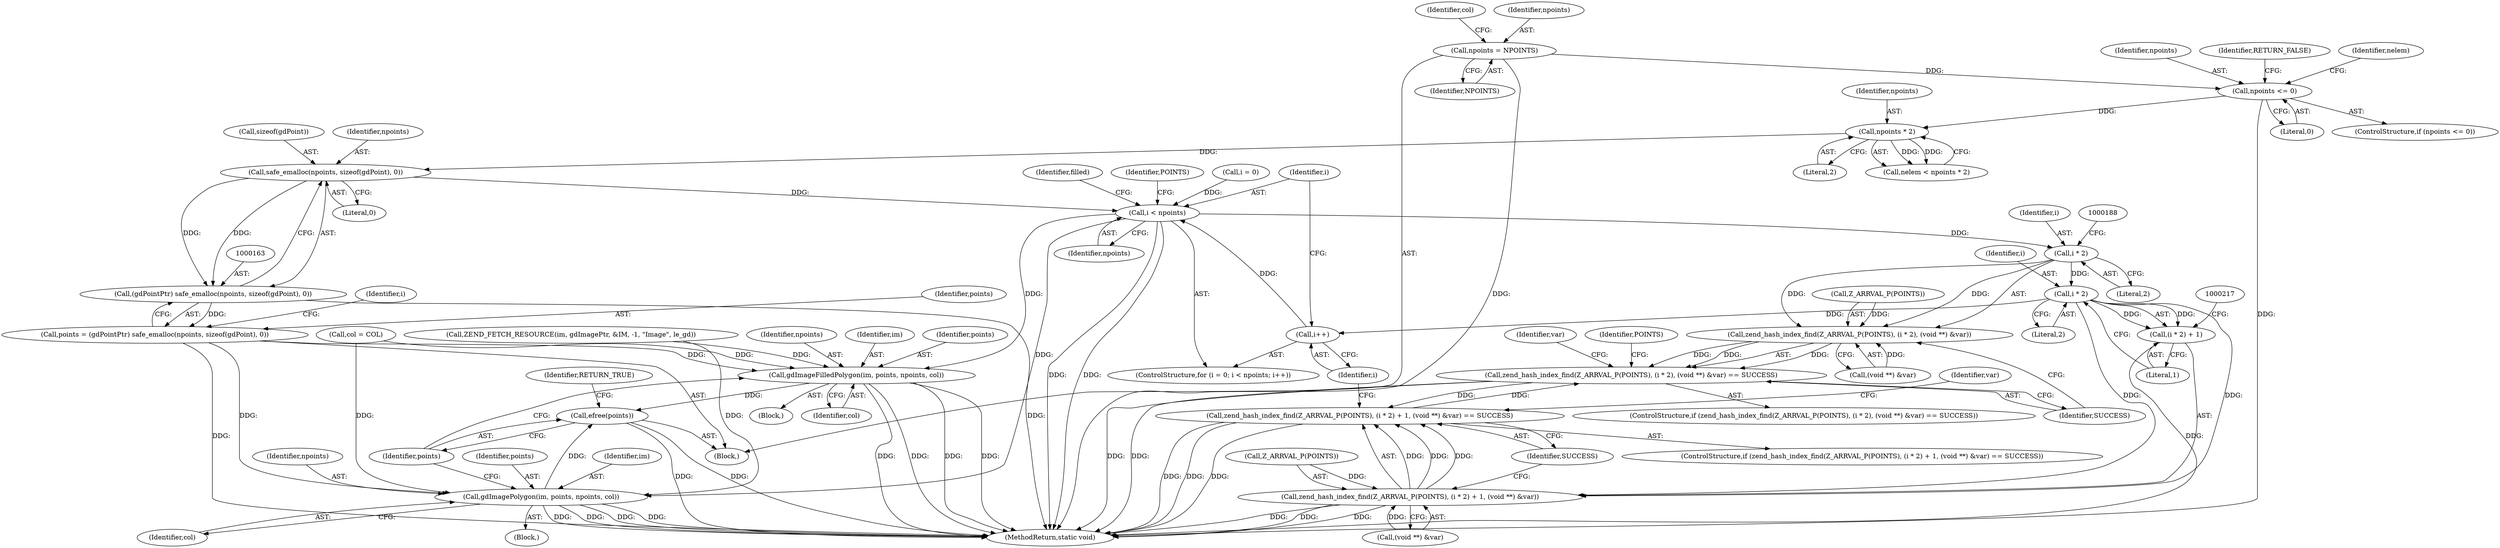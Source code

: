 digraph "0_php-src_2938329ce19cb8c4197dec146c3ec887c6f61d01_5@API" {
"1000164" [label="(Call,safe_emalloc(npoints, sizeof(gdPoint), 0))"];
"1000155" [label="(Call,npoints * 2)"];
"1000147" [label="(Call,npoints <= 0)"];
"1000129" [label="(Call,npoints = NPOINTS)"];
"1000162" [label="(Call,(gdPointPtr) safe_emalloc(npoints, sizeof(gdPoint), 0))"];
"1000160" [label="(Call,points = (gdPointPtr) safe_emalloc(npoints, sizeof(gdPoint), 0))"];
"1000238" [label="(Call,gdImageFilledPolygon(im, points, npoints, col))"];
"1000250" [label="(Call,efree(points))"];
"1000245" [label="(Call,gdImagePolygon(im, points, npoints, col))"];
"1000173" [label="(Call,i < npoints)"];
"1000184" [label="(Call,i * 2)"];
"1000181" [label="(Call,zend_hash_index_find(Z_ARRVAL_P(POINTS), (i * 2), (void **) &var))"];
"1000180" [label="(Call,zend_hash_index_find(Z_ARRVAL_P(POINTS), (i * 2), (void **) &var) == SUCCESS)"];
"1000207" [label="(Call,zend_hash_index_find(Z_ARRVAL_P(POINTS), (i * 2) + 1, (void **) &var) == SUCCESS)"];
"1000212" [label="(Call,i * 2)"];
"1000176" [label="(Call,i++)"];
"1000208" [label="(Call,zend_hash_index_find(Z_ARRVAL_P(POINTS), (i * 2) + 1, (void **) &var))"];
"1000211" [label="(Call,(i * 2) + 1)"];
"1000180" [label="(Call,zend_hash_index_find(Z_ARRVAL_P(POINTS), (i * 2), (void **) &var) == SUCCESS)"];
"1000241" [label="(Identifier,npoints)"];
"1000157" [label="(Literal,2)"];
"1000169" [label="(ControlStructure,for (i = 0; i < npoints; i++))"];
"1000166" [label="(Call,sizeof(gdPoint))"];
"1000160" [label="(Call,points = (gdPointPtr) safe_emalloc(npoints, sizeof(gdPoint), 0))"];
"1000148" [label="(Identifier,npoints)"];
"1000184" [label="(Call,i * 2)"];
"1000186" [label="(Literal,2)"];
"1000179" [label="(ControlStructure,if (zend_hash_index_find(Z_ARRVAL_P(POINTS), (i * 2), (void **) &var) == SUCCESS))"];
"1000146" [label="(ControlStructure,if (npoints <= 0))"];
"1000151" [label="(Identifier,RETURN_FALSE)"];
"1000213" [label="(Identifier,i)"];
"1000214" [label="(Literal,2)"];
"1000239" [label="(Identifier,im)"];
"1000216" [label="(Call,(void **) &var)"];
"1000133" [label="(Identifier,col)"];
"1000165" [label="(Identifier,npoints)"];
"1000245" [label="(Call,gdImagePolygon(im, points, npoints, col))"];
"1000174" [label="(Identifier,i)"];
"1000252" [label="(Identifier,RETURN_TRUE)"];
"1000161" [label="(Identifier,points)"];
"1000240" [label="(Identifier,points)"];
"1000246" [label="(Identifier,im)"];
"1000215" [label="(Literal,1)"];
"1000132" [label="(Call,col = COL)"];
"1000120" [label="(Call,ZEND_FETCH_RESOURCE(im, gdImagePtr, &IM, -1, \"Image\", le_gd))"];
"1000248" [label="(Identifier,npoints)"];
"1000177" [label="(Identifier,i)"];
"1000181" [label="(Call,zend_hash_index_find(Z_ARRVAL_P(POINTS), (i * 2), (void **) &var))"];
"1000212" [label="(Call,i * 2)"];
"1000191" [label="(Identifier,SUCCESS)"];
"1000209" [label="(Call,Z_ARRVAL_P(POINTS))"];
"1000187" [label="(Call,(void **) &var)"];
"1000247" [label="(Identifier,points)"];
"1000131" [label="(Identifier,NPOINTS)"];
"1000220" [label="(Identifier,SUCCESS)"];
"1000164" [label="(Call,safe_emalloc(npoints, sizeof(gdPoint), 0))"];
"1000103" [label="(Block,)"];
"1000207" [label="(Call,zend_hash_index_find(Z_ARRVAL_P(POINTS), (i * 2) + 1, (void **) &var) == SUCCESS)"];
"1000147" [label="(Call,npoints <= 0)"];
"1000237" [label="(Block,)"];
"1000156" [label="(Identifier,npoints)"];
"1000185" [label="(Identifier,i)"];
"1000175" [label="(Identifier,npoints)"];
"1000194" [label="(Identifier,var)"];
"1000170" [label="(Call,i = 0)"];
"1000176" [label="(Call,i++)"];
"1000173" [label="(Call,i < npoints)"];
"1000238" [label="(Call,gdImageFilledPolygon(im, points, npoints, col))"];
"1000251" [label="(Identifier,points)"];
"1000244" [label="(Block,)"];
"1000208" [label="(Call,zend_hash_index_find(Z_ARRVAL_P(POINTS), (i * 2) + 1, (void **) &var))"];
"1000253" [label="(MethodReturn,static void)"];
"1000236" [label="(Identifier,filled)"];
"1000242" [label="(Identifier,col)"];
"1000182" [label="(Call,Z_ARRVAL_P(POINTS))"];
"1000153" [label="(Call,nelem < npoints * 2)"];
"1000168" [label="(Literal,0)"];
"1000171" [label="(Identifier,i)"];
"1000129" [label="(Call,npoints = NPOINTS)"];
"1000250" [label="(Call,efree(points))"];
"1000155" [label="(Call,npoints * 2)"];
"1000162" [label="(Call,(gdPointPtr) safe_emalloc(npoints, sizeof(gdPoint), 0))"];
"1000149" [label="(Literal,0)"];
"1000249" [label="(Identifier,col)"];
"1000183" [label="(Identifier,POINTS)"];
"1000210" [label="(Identifier,POINTS)"];
"1000223" [label="(Identifier,var)"];
"1000211" [label="(Call,(i * 2) + 1)"];
"1000154" [label="(Identifier,nelem)"];
"1000130" [label="(Identifier,npoints)"];
"1000206" [label="(ControlStructure,if (zend_hash_index_find(Z_ARRVAL_P(POINTS), (i * 2) + 1, (void **) &var) == SUCCESS))"];
"1000164" -> "1000162"  [label="AST: "];
"1000164" -> "1000168"  [label="CFG: "];
"1000165" -> "1000164"  [label="AST: "];
"1000166" -> "1000164"  [label="AST: "];
"1000168" -> "1000164"  [label="AST: "];
"1000162" -> "1000164"  [label="CFG: "];
"1000164" -> "1000162"  [label="DDG: "];
"1000164" -> "1000162"  [label="DDG: "];
"1000155" -> "1000164"  [label="DDG: "];
"1000164" -> "1000173"  [label="DDG: "];
"1000155" -> "1000153"  [label="AST: "];
"1000155" -> "1000157"  [label="CFG: "];
"1000156" -> "1000155"  [label="AST: "];
"1000157" -> "1000155"  [label="AST: "];
"1000153" -> "1000155"  [label="CFG: "];
"1000155" -> "1000153"  [label="DDG: "];
"1000155" -> "1000153"  [label="DDG: "];
"1000147" -> "1000155"  [label="DDG: "];
"1000147" -> "1000146"  [label="AST: "];
"1000147" -> "1000149"  [label="CFG: "];
"1000148" -> "1000147"  [label="AST: "];
"1000149" -> "1000147"  [label="AST: "];
"1000151" -> "1000147"  [label="CFG: "];
"1000154" -> "1000147"  [label="CFG: "];
"1000147" -> "1000253"  [label="DDG: "];
"1000129" -> "1000147"  [label="DDG: "];
"1000129" -> "1000103"  [label="AST: "];
"1000129" -> "1000131"  [label="CFG: "];
"1000130" -> "1000129"  [label="AST: "];
"1000131" -> "1000129"  [label="AST: "];
"1000133" -> "1000129"  [label="CFG: "];
"1000129" -> "1000253"  [label="DDG: "];
"1000162" -> "1000160"  [label="AST: "];
"1000163" -> "1000162"  [label="AST: "];
"1000160" -> "1000162"  [label="CFG: "];
"1000162" -> "1000253"  [label="DDG: "];
"1000162" -> "1000160"  [label="DDG: "];
"1000160" -> "1000103"  [label="AST: "];
"1000161" -> "1000160"  [label="AST: "];
"1000171" -> "1000160"  [label="CFG: "];
"1000160" -> "1000253"  [label="DDG: "];
"1000160" -> "1000238"  [label="DDG: "];
"1000160" -> "1000245"  [label="DDG: "];
"1000238" -> "1000237"  [label="AST: "];
"1000238" -> "1000242"  [label="CFG: "];
"1000239" -> "1000238"  [label="AST: "];
"1000240" -> "1000238"  [label="AST: "];
"1000241" -> "1000238"  [label="AST: "];
"1000242" -> "1000238"  [label="AST: "];
"1000251" -> "1000238"  [label="CFG: "];
"1000238" -> "1000253"  [label="DDG: "];
"1000238" -> "1000253"  [label="DDG: "];
"1000238" -> "1000253"  [label="DDG: "];
"1000238" -> "1000253"  [label="DDG: "];
"1000120" -> "1000238"  [label="DDG: "];
"1000173" -> "1000238"  [label="DDG: "];
"1000132" -> "1000238"  [label="DDG: "];
"1000238" -> "1000250"  [label="DDG: "];
"1000250" -> "1000103"  [label="AST: "];
"1000250" -> "1000251"  [label="CFG: "];
"1000251" -> "1000250"  [label="AST: "];
"1000252" -> "1000250"  [label="CFG: "];
"1000250" -> "1000253"  [label="DDG: "];
"1000250" -> "1000253"  [label="DDG: "];
"1000245" -> "1000250"  [label="DDG: "];
"1000245" -> "1000244"  [label="AST: "];
"1000245" -> "1000249"  [label="CFG: "];
"1000246" -> "1000245"  [label="AST: "];
"1000247" -> "1000245"  [label="AST: "];
"1000248" -> "1000245"  [label="AST: "];
"1000249" -> "1000245"  [label="AST: "];
"1000251" -> "1000245"  [label="CFG: "];
"1000245" -> "1000253"  [label="DDG: "];
"1000245" -> "1000253"  [label="DDG: "];
"1000245" -> "1000253"  [label="DDG: "];
"1000245" -> "1000253"  [label="DDG: "];
"1000120" -> "1000245"  [label="DDG: "];
"1000173" -> "1000245"  [label="DDG: "];
"1000132" -> "1000245"  [label="DDG: "];
"1000173" -> "1000169"  [label="AST: "];
"1000173" -> "1000175"  [label="CFG: "];
"1000174" -> "1000173"  [label="AST: "];
"1000175" -> "1000173"  [label="AST: "];
"1000183" -> "1000173"  [label="CFG: "];
"1000236" -> "1000173"  [label="CFG: "];
"1000173" -> "1000253"  [label="DDG: "];
"1000173" -> "1000253"  [label="DDG: "];
"1000170" -> "1000173"  [label="DDG: "];
"1000176" -> "1000173"  [label="DDG: "];
"1000173" -> "1000184"  [label="DDG: "];
"1000184" -> "1000181"  [label="AST: "];
"1000184" -> "1000186"  [label="CFG: "];
"1000185" -> "1000184"  [label="AST: "];
"1000186" -> "1000184"  [label="AST: "];
"1000188" -> "1000184"  [label="CFG: "];
"1000184" -> "1000181"  [label="DDG: "];
"1000184" -> "1000181"  [label="DDG: "];
"1000184" -> "1000212"  [label="DDG: "];
"1000181" -> "1000180"  [label="AST: "];
"1000181" -> "1000187"  [label="CFG: "];
"1000182" -> "1000181"  [label="AST: "];
"1000187" -> "1000181"  [label="AST: "];
"1000191" -> "1000181"  [label="CFG: "];
"1000181" -> "1000180"  [label="DDG: "];
"1000181" -> "1000180"  [label="DDG: "];
"1000181" -> "1000180"  [label="DDG: "];
"1000182" -> "1000181"  [label="DDG: "];
"1000187" -> "1000181"  [label="DDG: "];
"1000180" -> "1000179"  [label="AST: "];
"1000180" -> "1000191"  [label="CFG: "];
"1000191" -> "1000180"  [label="AST: "];
"1000194" -> "1000180"  [label="CFG: "];
"1000210" -> "1000180"  [label="CFG: "];
"1000180" -> "1000253"  [label="DDG: "];
"1000180" -> "1000253"  [label="DDG: "];
"1000207" -> "1000180"  [label="DDG: "];
"1000180" -> "1000207"  [label="DDG: "];
"1000207" -> "1000206"  [label="AST: "];
"1000207" -> "1000220"  [label="CFG: "];
"1000208" -> "1000207"  [label="AST: "];
"1000220" -> "1000207"  [label="AST: "];
"1000223" -> "1000207"  [label="CFG: "];
"1000177" -> "1000207"  [label="CFG: "];
"1000207" -> "1000253"  [label="DDG: "];
"1000207" -> "1000253"  [label="DDG: "];
"1000207" -> "1000253"  [label="DDG: "];
"1000208" -> "1000207"  [label="DDG: "];
"1000208" -> "1000207"  [label="DDG: "];
"1000208" -> "1000207"  [label="DDG: "];
"1000212" -> "1000211"  [label="AST: "];
"1000212" -> "1000214"  [label="CFG: "];
"1000213" -> "1000212"  [label="AST: "];
"1000214" -> "1000212"  [label="AST: "];
"1000215" -> "1000212"  [label="CFG: "];
"1000212" -> "1000176"  [label="DDG: "];
"1000212" -> "1000208"  [label="DDG: "];
"1000212" -> "1000208"  [label="DDG: "];
"1000212" -> "1000211"  [label="DDG: "];
"1000212" -> "1000211"  [label="DDG: "];
"1000176" -> "1000169"  [label="AST: "];
"1000176" -> "1000177"  [label="CFG: "];
"1000177" -> "1000176"  [label="AST: "];
"1000174" -> "1000176"  [label="CFG: "];
"1000208" -> "1000216"  [label="CFG: "];
"1000209" -> "1000208"  [label="AST: "];
"1000211" -> "1000208"  [label="AST: "];
"1000216" -> "1000208"  [label="AST: "];
"1000220" -> "1000208"  [label="CFG: "];
"1000208" -> "1000253"  [label="DDG: "];
"1000208" -> "1000253"  [label="DDG: "];
"1000208" -> "1000253"  [label="DDG: "];
"1000209" -> "1000208"  [label="DDG: "];
"1000216" -> "1000208"  [label="DDG: "];
"1000211" -> "1000215"  [label="CFG: "];
"1000215" -> "1000211"  [label="AST: "];
"1000217" -> "1000211"  [label="CFG: "];
"1000211" -> "1000253"  [label="DDG: "];
}
